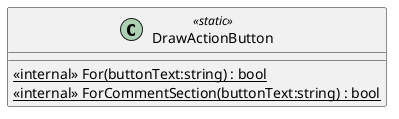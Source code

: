 @startuml
class DrawActionButton <<static>> {
    <<internal>> {static} For(buttonText:string) : bool
    <<internal>> {static} ForCommentSection(buttonText:string) : bool
}
@enduml
